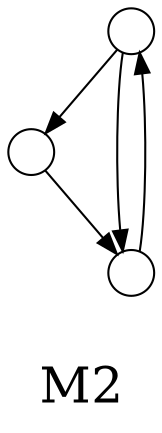 /*****
GId:102  Count: 35317
*****/

digraph G {
  graph [splines=false overlap=false]
  node  [shape=ellipse, width=0.3, height=0.3, label=""]
  0 ;
  1 ;
  2 ;
  0 -> 1;
  0 -> 2;
  1 -> 2;
  2 -> 0;
  label = "\nM2\n";  fontsize=24;
}
